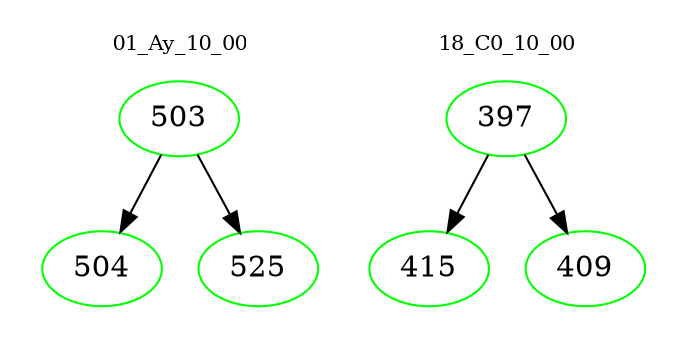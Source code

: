 digraph{
subgraph cluster_0 {
color = white
label = "01_Ay_10_00";
fontsize=10;
T0_503 [label="503", color="green"]
T0_503 -> T0_504 [color="black"]
T0_504 [label="504", color="green"]
T0_503 -> T0_525 [color="black"]
T0_525 [label="525", color="green"]
}
subgraph cluster_1 {
color = white
label = "18_C0_10_00";
fontsize=10;
T1_397 [label="397", color="green"]
T1_397 -> T1_415 [color="black"]
T1_415 [label="415", color="green"]
T1_397 -> T1_409 [color="black"]
T1_409 [label="409", color="green"]
}
}
